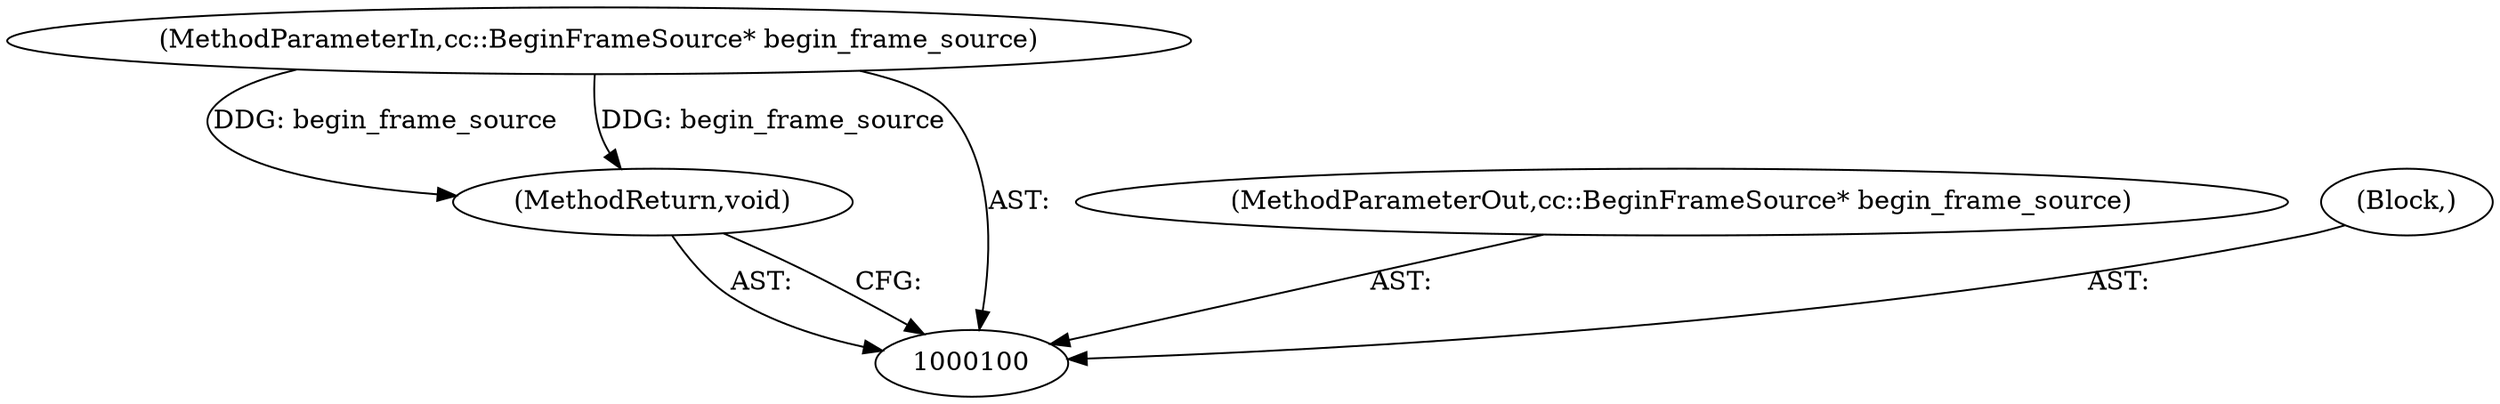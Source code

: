 digraph "1_Chrome_a3987c8b93d3abbba6ea4e438493bf996fff66b7_3" {
"1000103" [label="(MethodReturn,void)"];
"1000101" [label="(MethodParameterIn,cc::BeginFrameSource* begin_frame_source)"];
"1000107" [label="(MethodParameterOut,cc::BeginFrameSource* begin_frame_source)"];
"1000102" [label="(Block,)"];
"1000103" -> "1000100"  [label="AST: "];
"1000103" -> "1000100"  [label="CFG: "];
"1000101" -> "1000103"  [label="DDG: begin_frame_source"];
"1000101" -> "1000100"  [label="AST: "];
"1000101" -> "1000103"  [label="DDG: begin_frame_source"];
"1000107" -> "1000100"  [label="AST: "];
"1000102" -> "1000100"  [label="AST: "];
}
